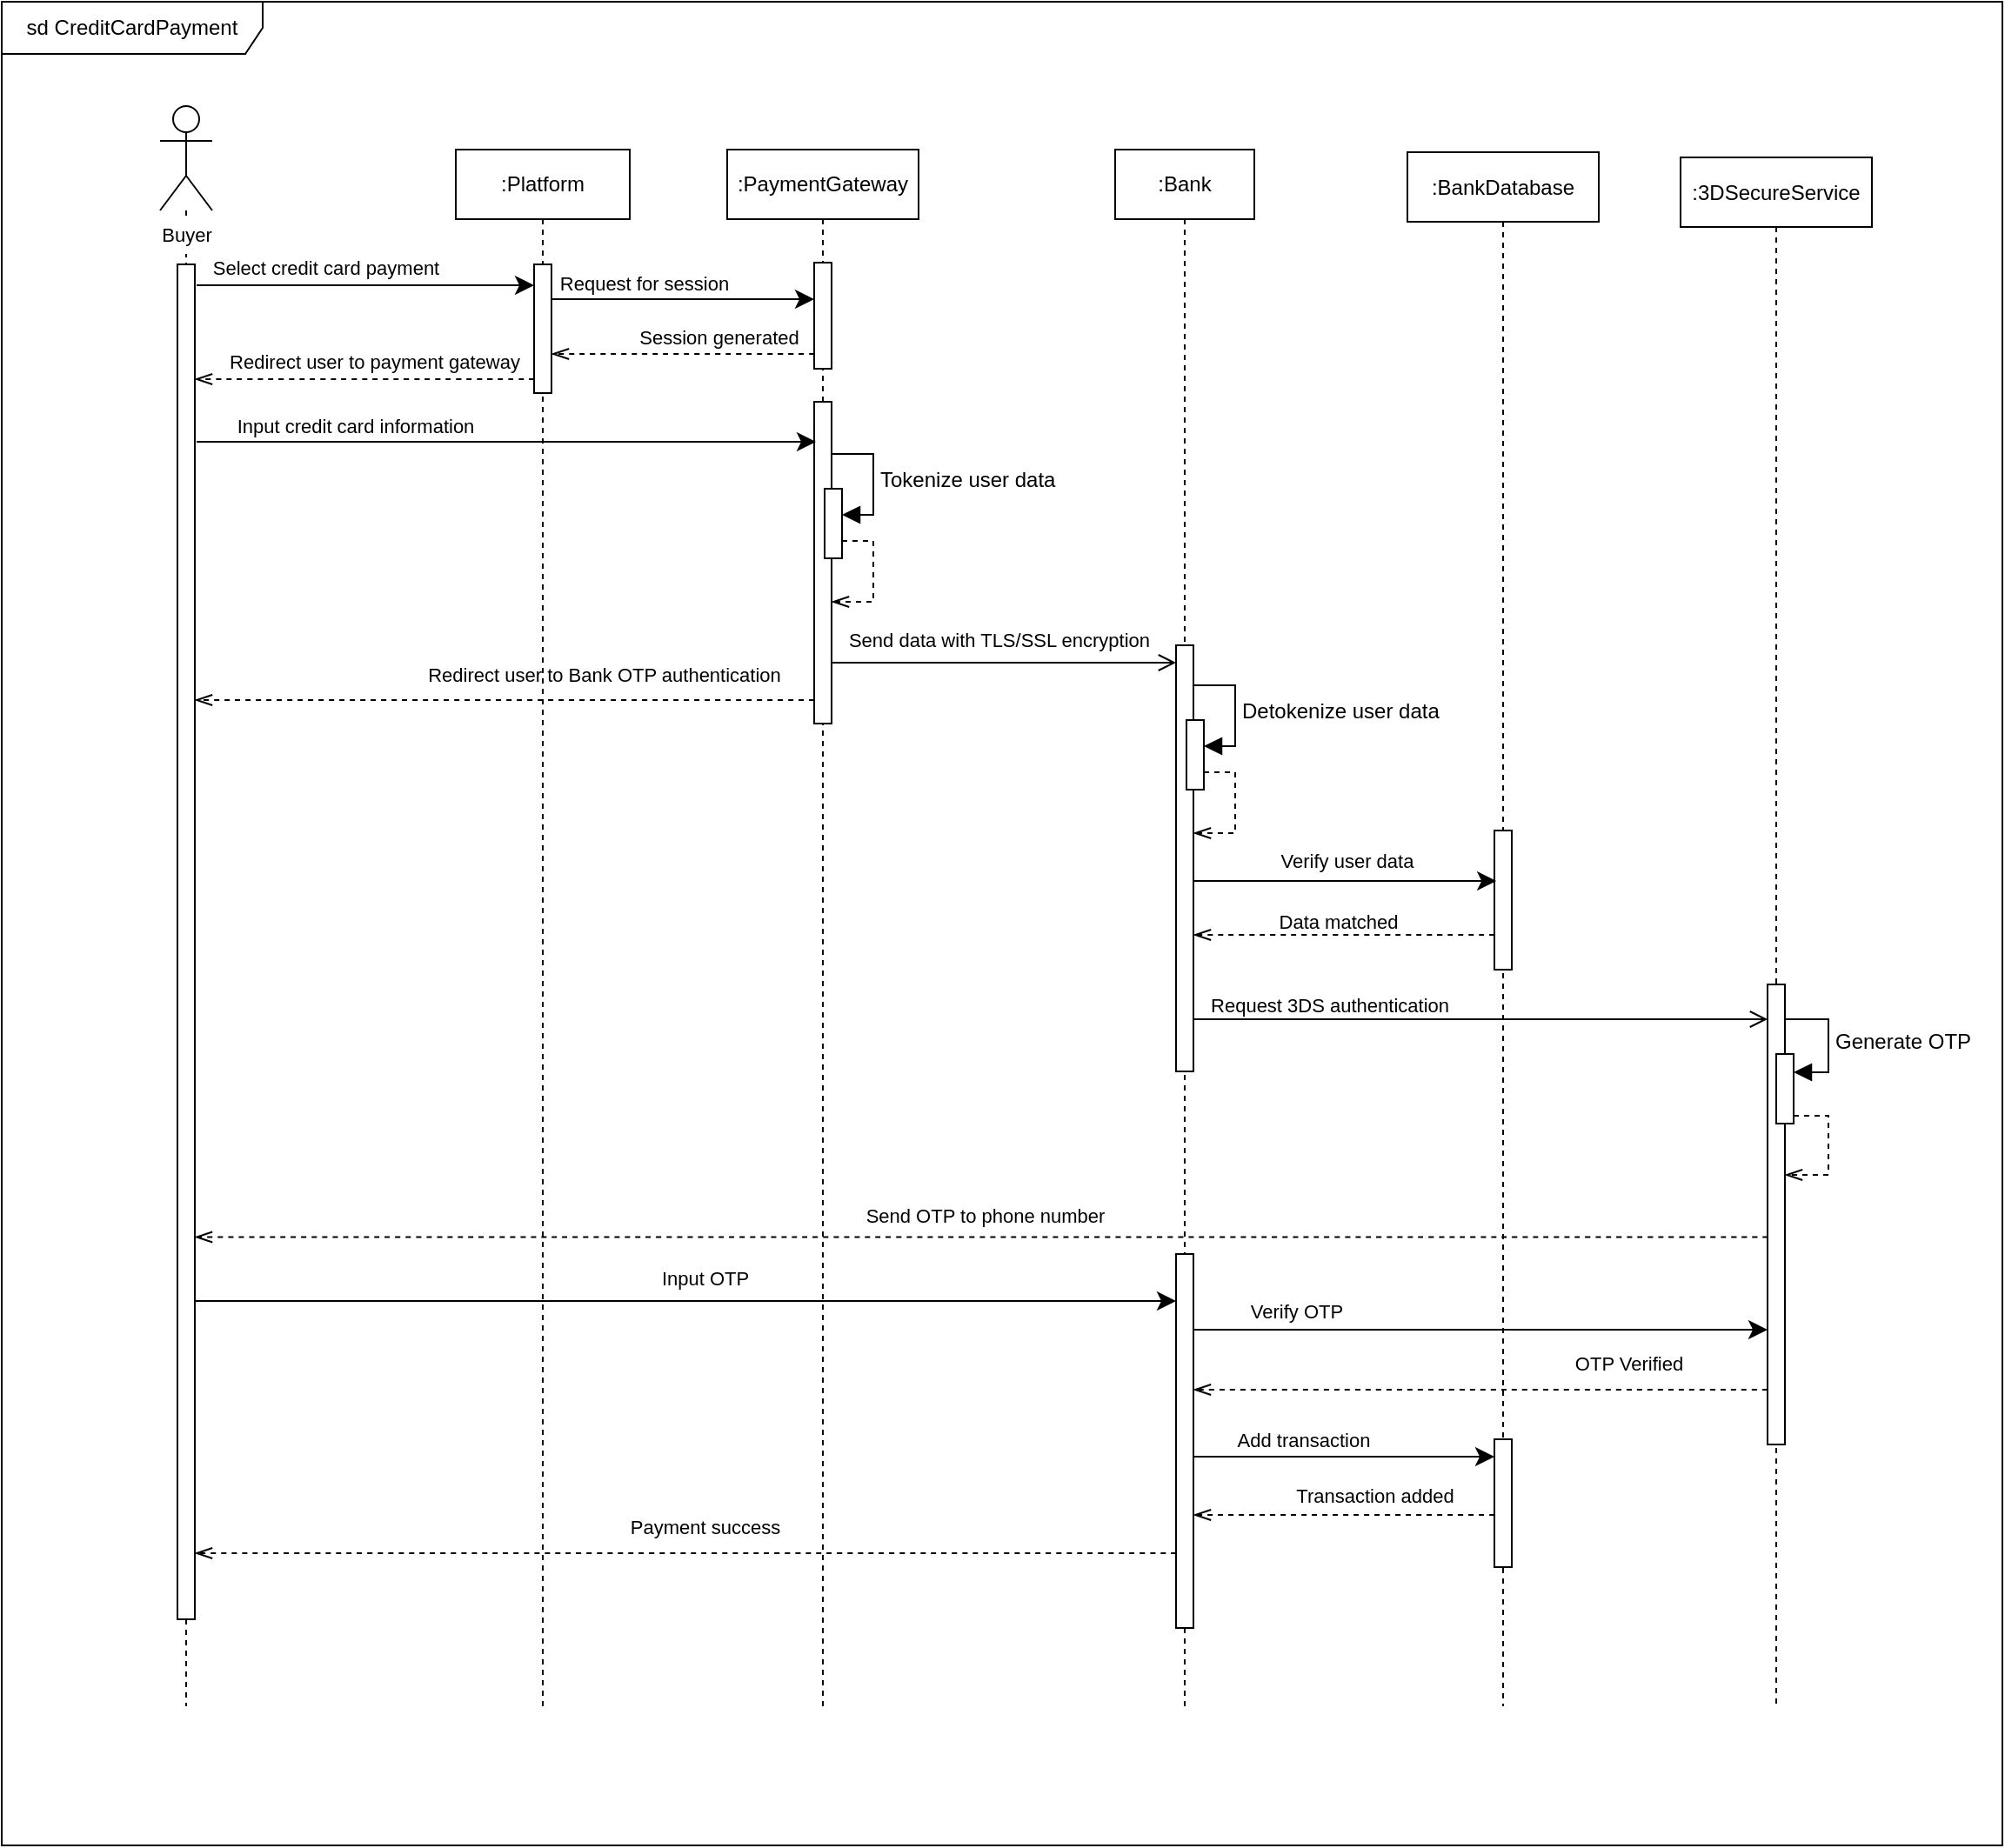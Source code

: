 <mxfile version="26.0.15">
  <diagram name="Page-1" id="2YBvvXClWsGukQMizWep">
    <mxGraphModel dx="1323" dy="848" grid="1" gridSize="10" guides="1" tooltips="1" connect="1" arrows="1" fold="1" page="1" pageScale="1" pageWidth="827" pageHeight="1169" math="0" shadow="0">
      <root>
        <mxCell id="0" />
        <mxCell id="1" parent="0" />
        <mxCell id="aM9ryv3xv72pqoxQDRHE-1" value=":Platform" style="shape=umlLifeline;perimeter=lifelinePerimeter;whiteSpace=wrap;html=1;container=0;dropTarget=0;collapsible=0;recursiveResize=0;outlineConnect=0;portConstraint=eastwest;newEdgeStyle={&quot;edgeStyle&quot;:&quot;elbowEdgeStyle&quot;,&quot;elbow&quot;:&quot;vertical&quot;,&quot;curved&quot;:0,&quot;rounded&quot;:0};" parent="1" vertex="1">
          <mxGeometry x="271" y="105" width="100" height="895" as="geometry" />
        </mxCell>
        <mxCell id="l4Q2vnecsxd_npJiP5hj-20" value="" style="html=1;points=[];perimeter=orthogonalPerimeter;outlineConnect=0;targetShapes=umlLifeline;portConstraint=eastwest;newEdgeStyle={&quot;edgeStyle&quot;:&quot;elbowEdgeStyle&quot;,&quot;elbow&quot;:&quot;vertical&quot;,&quot;curved&quot;:0,&quot;rounded&quot;:0};" vertex="1" parent="aM9ryv3xv72pqoxQDRHE-1">
          <mxGeometry x="45" y="66" width="10" height="74" as="geometry" />
        </mxCell>
        <mxCell id="aM9ryv3xv72pqoxQDRHE-5" value=":PaymentGateway" style="shape=umlLifeline;perimeter=lifelinePerimeter;whiteSpace=wrap;html=1;container=0;dropTarget=0;collapsible=0;recursiveResize=0;outlineConnect=0;portConstraint=eastwest;newEdgeStyle={&quot;edgeStyle&quot;:&quot;elbowEdgeStyle&quot;,&quot;elbow&quot;:&quot;vertical&quot;,&quot;curved&quot;:0,&quot;rounded&quot;:0};" parent="1" vertex="1">
          <mxGeometry x="427" y="105" width="110" height="895" as="geometry" />
        </mxCell>
        <mxCell id="l4Q2vnecsxd_npJiP5hj-24" value="" style="html=1;points=[];perimeter=orthogonalPerimeter;outlineConnect=0;targetShapes=umlLifeline;portConstraint=eastwest;newEdgeStyle={&quot;edgeStyle&quot;:&quot;elbowEdgeStyle&quot;,&quot;elbow&quot;:&quot;vertical&quot;,&quot;curved&quot;:0,&quot;rounded&quot;:0};" vertex="1" parent="aM9ryv3xv72pqoxQDRHE-5">
          <mxGeometry x="50" y="145" width="10" height="185" as="geometry" />
        </mxCell>
        <mxCell id="l4Q2vnecsxd_npJiP5hj-1" value="sd CreditCardPayment" style="shape=umlFrame;whiteSpace=wrap;html=1;pointerEvents=0;width=150;height=30;" vertex="1" parent="1">
          <mxGeometry x="10" y="20" width="1150" height="1060" as="geometry" />
        </mxCell>
        <mxCell id="l4Q2vnecsxd_npJiP5hj-11" value="" style="shape=umlLifeline;perimeter=lifelinePerimeter;whiteSpace=wrap;html=1;container=1;dropTarget=0;collapsible=0;recursiveResize=0;outlineConnect=0;portConstraint=eastwest;newEdgeStyle={&quot;curved&quot;:0,&quot;rounded&quot;:0};participant=umlActor;size=60;" vertex="1" parent="1">
          <mxGeometry x="101" y="80" width="30" height="920" as="geometry" />
        </mxCell>
        <mxCell id="l4Q2vnecsxd_npJiP5hj-15" value="" style="html=1;points=[];perimeter=orthogonalPerimeter;outlineConnect=0;targetShapes=umlLifeline;portConstraint=eastwest;newEdgeStyle={&quot;edgeStyle&quot;:&quot;elbowEdgeStyle&quot;,&quot;elbow&quot;:&quot;vertical&quot;,&quot;curved&quot;:0,&quot;rounded&quot;:0};" vertex="1" parent="l4Q2vnecsxd_npJiP5hj-11">
          <mxGeometry x="10" y="91" width="10" height="779" as="geometry" />
        </mxCell>
        <mxCell id="l4Q2vnecsxd_npJiP5hj-17" value="" style="rounded=0;whiteSpace=wrap;html=1;fillColor=default;strokeColor=none;" vertex="1" parent="1">
          <mxGeometry x="101" y="145" width="30" height="20" as="geometry" />
        </mxCell>
        <mxCell id="l4Q2vnecsxd_npJiP5hj-16" value="&lt;font style=&quot;font-size: 11px;&quot;&gt;Buyer&lt;/font&gt;" style="text;html=1;align=center;verticalAlign=middle;resizable=0;points=[];autosize=1;strokeColor=none;fillColor=none;fontSize=16;" vertex="1" parent="1">
          <mxGeometry x="91" y="137" width="50" height="30" as="geometry" />
        </mxCell>
        <mxCell id="l4Q2vnecsxd_npJiP5hj-18" value=":Bank" style="shape=umlLifeline;perimeter=lifelinePerimeter;whiteSpace=wrap;html=1;container=0;dropTarget=0;collapsible=0;recursiveResize=0;outlineConnect=0;portConstraint=eastwest;newEdgeStyle={&quot;edgeStyle&quot;:&quot;elbowEdgeStyle&quot;,&quot;elbow&quot;:&quot;vertical&quot;,&quot;curved&quot;:0,&quot;rounded&quot;:0};" vertex="1" parent="1">
          <mxGeometry x="650" y="105" width="80" height="895" as="geometry" />
        </mxCell>
        <mxCell id="l4Q2vnecsxd_npJiP5hj-40" value="" style="html=1;points=[];perimeter=orthogonalPerimeter;outlineConnect=0;targetShapes=umlLifeline;portConstraint=eastwest;newEdgeStyle={&quot;edgeStyle&quot;:&quot;elbowEdgeStyle&quot;,&quot;elbow&quot;:&quot;vertical&quot;,&quot;curved&quot;:0,&quot;rounded&quot;:0};" vertex="1" parent="l4Q2vnecsxd_npJiP5hj-18">
          <mxGeometry x="35" y="285" width="10" height="245" as="geometry" />
        </mxCell>
        <mxCell id="l4Q2vnecsxd_npJiP5hj-44" value="" style="html=1;points=[[0,0,0,0,5],[0,1,0,0,-5],[1,0,0,0,5],[1,1,0,0,-5]];perimeter=orthogonalPerimeter;outlineConnect=0;targetShapes=umlLifeline;portConstraint=eastwest;newEdgeStyle={&quot;curved&quot;:0,&quot;rounded&quot;:0};" vertex="1" parent="l4Q2vnecsxd_npJiP5hj-18">
          <mxGeometry x="41" y="328" width="10" height="40" as="geometry" />
        </mxCell>
        <mxCell id="l4Q2vnecsxd_npJiP5hj-45" value="Detokenize user data" style="html=1;align=left;spacingLeft=2;endArrow=block;rounded=0;edgeStyle=orthogonalEdgeStyle;curved=0;rounded=0;fontSize=12;startSize=8;endSize=8;" edge="1" parent="l4Q2vnecsxd_npJiP5hj-18" target="l4Q2vnecsxd_npJiP5hj-44">
          <mxGeometry x="0.008" relative="1" as="geometry">
            <mxPoint x="45" y="308" as="sourcePoint" />
            <Array as="points">
              <mxPoint x="69" y="308" />
              <mxPoint x="69" y="343" />
            </Array>
            <mxPoint as="offset" />
          </mxGeometry>
        </mxCell>
        <mxCell id="l4Q2vnecsxd_npJiP5hj-46" value="" style="html=1;align=left;spacingLeft=2;endArrow=openThin;rounded=0;edgeStyle=orthogonalEdgeStyle;curved=0;rounded=0;fontSize=12;startSize=8;endSize=8;dashed=1;endFill=0;" edge="1" parent="l4Q2vnecsxd_npJiP5hj-18">
          <mxGeometry x="-0.011" y="54" relative="1" as="geometry">
            <mxPoint x="51" y="358" as="sourcePoint" />
            <Array as="points">
              <mxPoint x="69" y="358" />
              <mxPoint x="69" y="393" />
            </Array>
            <mxPoint x="45" y="393" as="targetPoint" />
            <mxPoint as="offset" />
          </mxGeometry>
        </mxCell>
        <mxCell id="l4Q2vnecsxd_npJiP5hj-104" value="" style="html=1;points=[];perimeter=orthogonalPerimeter;outlineConnect=0;targetShapes=umlLifeline;portConstraint=eastwest;newEdgeStyle={&quot;edgeStyle&quot;:&quot;elbowEdgeStyle&quot;,&quot;elbow&quot;:&quot;vertical&quot;,&quot;curved&quot;:0,&quot;rounded&quot;:0};" vertex="1" parent="l4Q2vnecsxd_npJiP5hj-18">
          <mxGeometry x="35" y="635" width="10" height="215" as="geometry" />
        </mxCell>
        <mxCell id="l4Q2vnecsxd_npJiP5hj-19" value=":3DSecureService" style="shape=umlLifeline;perimeter=lifelinePerimeter;whiteSpace=wrap;html=1;container=0;dropTarget=0;collapsible=0;recursiveResize=0;outlineConnect=0;portConstraint=eastwest;newEdgeStyle={&quot;edgeStyle&quot;:&quot;elbowEdgeStyle&quot;,&quot;elbow&quot;:&quot;vertical&quot;,&quot;curved&quot;:0,&quot;rounded&quot;:0};" vertex="1" parent="1">
          <mxGeometry x="975" y="109.5" width="110" height="890.5" as="geometry" />
        </mxCell>
        <mxCell id="l4Q2vnecsxd_npJiP5hj-57" value="" style="html=1;points=[];perimeter=orthogonalPerimeter;outlineConnect=0;targetShapes=umlLifeline;portConstraint=eastwest;newEdgeStyle={&quot;edgeStyle&quot;:&quot;elbowEdgeStyle&quot;,&quot;elbow&quot;:&quot;vertical&quot;,&quot;curved&quot;:0,&quot;rounded&quot;:0};" vertex="1" parent="l4Q2vnecsxd_npJiP5hj-19">
          <mxGeometry x="50" y="475.5" width="10" height="264.5" as="geometry" />
        </mxCell>
        <mxCell id="l4Q2vnecsxd_npJiP5hj-91" value="" style="html=1;points=[[0,0,0,0,5],[0,1,0,0,-5],[1,0,0,0,5],[1,1,0,0,-5]];perimeter=orthogonalPerimeter;outlineConnect=0;targetShapes=umlLifeline;portConstraint=eastwest;newEdgeStyle={&quot;curved&quot;:0,&quot;rounded&quot;:0};" vertex="1" parent="l4Q2vnecsxd_npJiP5hj-19">
          <mxGeometry x="55" y="515.5" width="10" height="40" as="geometry" />
        </mxCell>
        <mxCell id="l4Q2vnecsxd_npJiP5hj-92" value="Generate OTP" style="html=1;align=left;spacingLeft=2;endArrow=block;rounded=0;edgeStyle=orthogonalEdgeStyle;curved=0;rounded=0;fontSize=12;startSize=8;endSize=8;" edge="1" target="l4Q2vnecsxd_npJiP5hj-91" parent="l4Q2vnecsxd_npJiP5hj-19">
          <mxGeometry relative="1" as="geometry">
            <mxPoint x="60" y="495.5" as="sourcePoint" />
            <Array as="points">
              <mxPoint x="85" y="495" />
              <mxPoint x="85" y="526" />
            </Array>
          </mxGeometry>
        </mxCell>
        <mxCell id="l4Q2vnecsxd_npJiP5hj-93" value="" style="html=1;align=left;spacingLeft=2;endArrow=openThin;rounded=0;edgeStyle=orthogonalEdgeStyle;curved=0;rounded=0;fontSize=12;startSize=8;endSize=8;dashed=1;endFill=0;" edge="1" parent="l4Q2vnecsxd_npJiP5hj-19" source="l4Q2vnecsxd_npJiP5hj-91" target="l4Q2vnecsxd_npJiP5hj-57">
          <mxGeometry x="-0.011" y="54" relative="1" as="geometry">
            <mxPoint x="71" y="550.5" as="sourcePoint" />
            <Array as="points">
              <mxPoint x="85" y="551" />
              <mxPoint x="85" y="585" />
            </Array>
            <mxPoint x="65" y="585.5" as="targetPoint" />
            <mxPoint as="offset" />
          </mxGeometry>
        </mxCell>
        <mxCell id="l4Q2vnecsxd_npJiP5hj-21" value="" style="endArrow=classic;html=1;rounded=0;fontSize=12;startSize=8;endSize=8;curved=1;" edge="1" parent="1" target="l4Q2vnecsxd_npJiP5hj-20">
          <mxGeometry width="50" height="50" relative="1" as="geometry">
            <mxPoint x="122.0" y="183" as="sourcePoint" />
            <mxPoint x="281" y="183" as="targetPoint" />
          </mxGeometry>
        </mxCell>
        <mxCell id="l4Q2vnecsxd_npJiP5hj-23" value="&lt;span style=&quot;font-size: 11px;&quot;&gt;Select credit card payment&lt;/span&gt;" style="text;html=1;align=center;verticalAlign=middle;resizable=0;points=[];autosize=1;strokeColor=none;fillColor=none;fontSize=16;" vertex="1" parent="1">
          <mxGeometry x="121" y="156" width="150" height="30" as="geometry" />
        </mxCell>
        <mxCell id="l4Q2vnecsxd_npJiP5hj-26" value="&lt;span style=&quot;font-size: 11px;&quot;&gt;Redirect user to payment gateway&lt;/span&gt;" style="text;html=1;align=center;verticalAlign=middle;resizable=0;points=[];autosize=1;strokeColor=none;fillColor=none;fontSize=16;" vertex="1" parent="1">
          <mxGeometry x="129" y="210" width="190" height="30" as="geometry" />
        </mxCell>
        <mxCell id="l4Q2vnecsxd_npJiP5hj-27" value="" style="endArrow=openThin;html=1;rounded=0;fontSize=12;startSize=8;endSize=8;curved=1;dashed=1;endFill=0;" edge="1" parent="1">
          <mxGeometry width="50" height="50" relative="1" as="geometry">
            <mxPoint x="316" y="237" as="sourcePoint" />
            <mxPoint x="121" y="237" as="targetPoint" />
          </mxGeometry>
        </mxCell>
        <mxCell id="l4Q2vnecsxd_npJiP5hj-28" value="" style="endArrow=classic;html=1;rounded=0;fontSize=12;startSize=8;endSize=8;curved=1;" edge="1" parent="1">
          <mxGeometry width="50" height="50" relative="1" as="geometry">
            <mxPoint x="122" y="273" as="sourcePoint" />
            <mxPoint x="478" y="273" as="targetPoint" />
          </mxGeometry>
        </mxCell>
        <mxCell id="l4Q2vnecsxd_npJiP5hj-29" value="&lt;span style=&quot;font-size: 11px;&quot;&gt;Input credit card information&lt;/span&gt;" style="text;html=1;align=center;verticalAlign=middle;resizable=0;points=[];autosize=1;strokeColor=none;fillColor=none;fontSize=16;" vertex="1" parent="1">
          <mxGeometry x="133" y="247" width="160" height="30" as="geometry" />
        </mxCell>
        <mxCell id="l4Q2vnecsxd_npJiP5hj-31" value="" style="html=1;points=[[0,0,0,0,5],[0,1,0,0,-5],[1,0,0,0,5],[1,1,0,0,-5]];perimeter=orthogonalPerimeter;outlineConnect=0;targetShapes=umlLifeline;portConstraint=eastwest;newEdgeStyle={&quot;curved&quot;:0,&quot;rounded&quot;:0};" vertex="1" parent="1">
          <mxGeometry x="483" y="300" width="10" height="40" as="geometry" />
        </mxCell>
        <mxCell id="l4Q2vnecsxd_npJiP5hj-32" value="Tokenize user data" style="html=1;align=left;spacingLeft=2;endArrow=block;rounded=0;edgeStyle=orthogonalEdgeStyle;curved=0;rounded=0;fontSize=12;startSize=8;endSize=8;" edge="1" target="l4Q2vnecsxd_npJiP5hj-31" parent="1">
          <mxGeometry x="0.008" relative="1" as="geometry">
            <mxPoint x="487" y="280" as="sourcePoint" />
            <Array as="points">
              <mxPoint x="511" y="280" />
              <mxPoint x="511" y="315" />
            </Array>
            <mxPoint as="offset" />
          </mxGeometry>
        </mxCell>
        <mxCell id="l4Q2vnecsxd_npJiP5hj-33" value="" style="html=1;align=left;spacingLeft=2;endArrow=openThin;rounded=0;edgeStyle=orthogonalEdgeStyle;curved=0;rounded=0;fontSize=12;startSize=8;endSize=8;dashed=1;endFill=0;" edge="1" parent="1">
          <mxGeometry x="-0.011" y="54" relative="1" as="geometry">
            <mxPoint x="493" y="330" as="sourcePoint" />
            <Array as="points">
              <mxPoint x="511" y="330" />
              <mxPoint x="511" y="365" />
            </Array>
            <mxPoint x="487" y="365" as="targetPoint" />
            <mxPoint as="offset" />
          </mxGeometry>
        </mxCell>
        <mxCell id="l4Q2vnecsxd_npJiP5hj-41" value="" style="endArrow=open;html=1;rounded=0;fontSize=12;startSize=8;endSize=8;curved=1;endFill=0;" edge="1" parent="1" target="l4Q2vnecsxd_npJiP5hj-40">
          <mxGeometry width="50" height="50" relative="1" as="geometry">
            <mxPoint x="487" y="400" as="sourcePoint" />
            <mxPoint x="624" y="400" as="targetPoint" />
          </mxGeometry>
        </mxCell>
        <mxCell id="l4Q2vnecsxd_npJiP5hj-42" value="&lt;span style=&quot;font-size: 11px;&quot;&gt;Send data with TLS/SSL encryption&lt;/span&gt;" style="text;html=1;align=center;verticalAlign=middle;resizable=0;points=[];autosize=1;strokeColor=none;fillColor=none;fontSize=16;" vertex="1" parent="1">
          <mxGeometry x="483" y="370" width="200" height="30" as="geometry" />
        </mxCell>
        <mxCell id="l4Q2vnecsxd_npJiP5hj-49" value=":BankDatabase" style="shape=umlLifeline;perimeter=lifelinePerimeter;whiteSpace=wrap;html=1;container=0;dropTarget=0;collapsible=0;recursiveResize=0;outlineConnect=0;portConstraint=eastwest;newEdgeStyle={&quot;edgeStyle&quot;:&quot;elbowEdgeStyle&quot;,&quot;elbow&quot;:&quot;vertical&quot;,&quot;curved&quot;:0,&quot;rounded&quot;:0};" vertex="1" parent="1">
          <mxGeometry x="818" y="106.5" width="110" height="893.5" as="geometry" />
        </mxCell>
        <mxCell id="l4Q2vnecsxd_npJiP5hj-50" value="" style="html=1;points=[];perimeter=orthogonalPerimeter;outlineConnect=0;targetShapes=umlLifeline;portConstraint=eastwest;newEdgeStyle={&quot;edgeStyle&quot;:&quot;elbowEdgeStyle&quot;,&quot;elbow&quot;:&quot;vertical&quot;,&quot;curved&quot;:0,&quot;rounded&quot;:0};" vertex="1" parent="l4Q2vnecsxd_npJiP5hj-49">
          <mxGeometry x="50" y="390" width="10" height="80" as="geometry" />
        </mxCell>
        <mxCell id="l4Q2vnecsxd_npJiP5hj-109" value="" style="html=1;points=[];perimeter=orthogonalPerimeter;outlineConnect=0;targetShapes=umlLifeline;portConstraint=eastwest;newEdgeStyle={&quot;edgeStyle&quot;:&quot;elbowEdgeStyle&quot;,&quot;elbow&quot;:&quot;vertical&quot;,&quot;curved&quot;:0,&quot;rounded&quot;:0};" vertex="1" parent="l4Q2vnecsxd_npJiP5hj-49">
          <mxGeometry x="50" y="740" width="10" height="73.5" as="geometry" />
        </mxCell>
        <mxCell id="l4Q2vnecsxd_npJiP5hj-51" value="" style="endArrow=classic;html=1;rounded=0;fontSize=12;startSize=8;endSize=8;curved=1;entryX=0.108;entryY=0.363;entryDx=0;entryDy=0;entryPerimeter=0;" edge="1" parent="1" source="l4Q2vnecsxd_npJiP5hj-40" target="l4Q2vnecsxd_npJiP5hj-50">
          <mxGeometry width="50" height="50" relative="1" as="geometry">
            <mxPoint x="695" y="522.97" as="sourcePoint" />
            <mxPoint x="881" y="522.97" as="targetPoint" />
          </mxGeometry>
        </mxCell>
        <mxCell id="l4Q2vnecsxd_npJiP5hj-52" value="&lt;span style=&quot;font-size: 11px;&quot;&gt;Verify user data&lt;/span&gt;" style="text;html=1;align=center;verticalAlign=middle;resizable=0;points=[];autosize=1;strokeColor=none;fillColor=none;fontSize=16;" vertex="1" parent="1">
          <mxGeometry x="733" y="497" width="100" height="30" as="geometry" />
        </mxCell>
        <mxCell id="l4Q2vnecsxd_npJiP5hj-55" value="" style="endArrow=openThin;html=1;rounded=0;fontSize=12;startSize=8;endSize=8;curved=1;dashed=1;endFill=0;" edge="1" parent="1" source="l4Q2vnecsxd_npJiP5hj-50">
          <mxGeometry width="50" height="50" relative="1" as="geometry">
            <mxPoint x="881" y="556.5" as="sourcePoint" />
            <mxPoint x="695" y="556.5" as="targetPoint" />
          </mxGeometry>
        </mxCell>
        <mxCell id="l4Q2vnecsxd_npJiP5hj-56" value="&lt;span style=&quot;font-size: 11px;&quot;&gt;Data matched&lt;/span&gt;" style="text;html=1;align=center;verticalAlign=middle;resizable=0;points=[];autosize=1;strokeColor=none;fillColor=none;fontSize=16;" vertex="1" parent="1">
          <mxGeometry x="733" y="532" width="90" height="30" as="geometry" />
        </mxCell>
        <mxCell id="l4Q2vnecsxd_npJiP5hj-58" value="" style="endArrow=open;html=1;rounded=0;fontSize=12;startSize=8;endSize=8;curved=1;endFill=0;" edge="1" parent="1">
          <mxGeometry width="50" height="50" relative="1" as="geometry">
            <mxPoint x="695" y="605" as="sourcePoint" />
            <mxPoint x="1025" y="605" as="targetPoint" />
          </mxGeometry>
        </mxCell>
        <mxCell id="l4Q2vnecsxd_npJiP5hj-60" value="&lt;span style=&quot;font-size: 11px;&quot;&gt;Request 3DS authentication&lt;/span&gt;" style="text;html=1;align=center;verticalAlign=middle;resizable=0;points=[];autosize=1;strokeColor=none;fillColor=none;fontSize=16;" vertex="1" parent="1">
          <mxGeometry x="693" y="580" width="160" height="30" as="geometry" />
        </mxCell>
        <mxCell id="l4Q2vnecsxd_npJiP5hj-94" value="" style="endArrow=openThin;html=1;rounded=0;fontSize=12;startSize=8;endSize=8;curved=1;dashed=1;endFill=0;" edge="1" parent="1">
          <mxGeometry width="50" height="50" relative="1" as="geometry">
            <mxPoint x="1025" y="730.25" as="sourcePoint" />
            <mxPoint x="121" y="730.25" as="targetPoint" />
          </mxGeometry>
        </mxCell>
        <mxCell id="l4Q2vnecsxd_npJiP5hj-95" value="&lt;span style=&quot;font-size: 11px;&quot;&gt;Send OTP to phone number&lt;/span&gt;" style="text;html=1;align=center;verticalAlign=middle;resizable=0;points=[];autosize=1;strokeColor=none;fillColor=none;fontSize=16;" vertex="1" parent="1">
          <mxGeometry x="495" y="701" width="160" height="30" as="geometry" />
        </mxCell>
        <mxCell id="l4Q2vnecsxd_npJiP5hj-98" value="" style="endArrow=openThin;html=1;rounded=0;fontSize=12;startSize=8;endSize=8;curved=1;dashed=1;endFill=0;" edge="1" parent="1">
          <mxGeometry width="50" height="50" relative="1" as="geometry">
            <mxPoint x="477" y="421.5" as="sourcePoint" />
            <mxPoint x="121" y="421.5" as="targetPoint" />
          </mxGeometry>
        </mxCell>
        <mxCell id="l4Q2vnecsxd_npJiP5hj-99" value="&lt;span style=&quot;font-size: 11px;&quot;&gt;Redirect user to Bank OTP authentication&lt;/span&gt;" style="text;html=1;align=center;verticalAlign=middle;resizable=0;points=[];autosize=1;strokeColor=none;fillColor=none;fontSize=16;" vertex="1" parent="1">
          <mxGeometry x="241" y="390" width="230" height="30" as="geometry" />
        </mxCell>
        <mxCell id="l4Q2vnecsxd_npJiP5hj-102" value="" style="endArrow=classic;html=1;rounded=0;fontSize=12;startSize=8;endSize=8;curved=1;" edge="1" parent="1">
          <mxGeometry width="50" height="50" relative="1" as="geometry">
            <mxPoint x="121" y="767" as="sourcePoint" />
            <mxPoint x="685" y="767" as="targetPoint" />
          </mxGeometry>
        </mxCell>
        <mxCell id="l4Q2vnecsxd_npJiP5hj-103" value="&lt;span style=&quot;font-size: 11px;&quot;&gt;Input OTP&lt;/span&gt;" style="text;html=1;align=center;verticalAlign=middle;resizable=0;points=[];autosize=1;strokeColor=none;fillColor=none;fontSize=16;" vertex="1" parent="1">
          <mxGeometry x="379" y="737" width="70" height="30" as="geometry" />
        </mxCell>
        <mxCell id="l4Q2vnecsxd_npJiP5hj-105" value="" style="endArrow=classic;html=1;rounded=0;fontSize=12;startSize=8;endSize=8;curved=1;" edge="1" parent="1">
          <mxGeometry width="50" height="50" relative="1" as="geometry">
            <mxPoint x="695" y="783.5" as="sourcePoint" />
            <mxPoint x="1025" y="783.5" as="targetPoint" />
          </mxGeometry>
        </mxCell>
        <mxCell id="l4Q2vnecsxd_npJiP5hj-106" value="&lt;span style=&quot;font-size: 11px;&quot;&gt;Verify OTP&lt;/span&gt;" style="text;html=1;align=center;verticalAlign=middle;resizable=0;points=[];autosize=1;strokeColor=none;fillColor=none;fontSize=16;" vertex="1" parent="1">
          <mxGeometry x="714" y="756" width="80" height="30" as="geometry" />
        </mxCell>
        <mxCell id="l4Q2vnecsxd_npJiP5hj-107" value="" style="endArrow=openThin;html=1;rounded=0;fontSize=12;startSize=8;endSize=8;curved=1;dashed=1;endFill=0;" edge="1" parent="1">
          <mxGeometry width="50" height="50" relative="1" as="geometry">
            <mxPoint x="1025" y="818" as="sourcePoint" />
            <mxPoint x="695" y="818" as="targetPoint" />
            <Array as="points">
              <mxPoint x="800" y="818" />
            </Array>
          </mxGeometry>
        </mxCell>
        <mxCell id="l4Q2vnecsxd_npJiP5hj-108" value="&lt;span style=&quot;font-size: 11px;&quot;&gt;OTP Verified&lt;/span&gt;" style="text;html=1;align=center;verticalAlign=middle;resizable=0;points=[];autosize=1;strokeColor=none;fillColor=none;fontSize=16;" vertex="1" parent="1">
          <mxGeometry x="900" y="786" width="90" height="30" as="geometry" />
        </mxCell>
        <mxCell id="l4Q2vnecsxd_npJiP5hj-110" value="" style="endArrow=classic;html=1;rounded=0;fontSize=12;startSize=8;endSize=8;curved=1;" edge="1" parent="1">
          <mxGeometry width="50" height="50" relative="1" as="geometry">
            <mxPoint x="695" y="856.5" as="sourcePoint" />
            <mxPoint x="868" y="856.5" as="targetPoint" />
          </mxGeometry>
        </mxCell>
        <mxCell id="l4Q2vnecsxd_npJiP5hj-111" value="&lt;span style=&quot;font-size: 11px;&quot;&gt;Add transaction&lt;/span&gt;" style="text;html=1;align=center;verticalAlign=middle;resizable=0;points=[];autosize=1;strokeColor=none;fillColor=none;fontSize=16;" vertex="1" parent="1">
          <mxGeometry x="708" y="830" width="100" height="30" as="geometry" />
        </mxCell>
        <mxCell id="l4Q2vnecsxd_npJiP5hj-112" value="" style="endArrow=openThin;html=1;rounded=0;fontSize=12;startSize=8;endSize=8;curved=1;dashed=1;endFill=0;" edge="1" parent="1" source="l4Q2vnecsxd_npJiP5hj-109" target="l4Q2vnecsxd_npJiP5hj-104">
          <mxGeometry width="50" height="50" relative="1" as="geometry">
            <mxPoint x="850" y="890" as="sourcePoint" />
            <mxPoint x="710" y="890" as="targetPoint" />
            <Array as="points">
              <mxPoint x="819" y="890" />
            </Array>
          </mxGeometry>
        </mxCell>
        <mxCell id="l4Q2vnecsxd_npJiP5hj-113" value="&lt;span style=&quot;font-size: 11px;&quot;&gt;Transaction added&lt;/span&gt;" style="text;html=1;align=center;verticalAlign=middle;resizable=0;points=[];autosize=1;strokeColor=none;fillColor=none;fontSize=16;" vertex="1" parent="1">
          <mxGeometry x="744" y="862" width="110" height="30" as="geometry" />
        </mxCell>
        <mxCell id="l4Q2vnecsxd_npJiP5hj-115" value="" style="html=1;points=[];perimeter=orthogonalPerimeter;outlineConnect=0;targetShapes=umlLifeline;portConstraint=eastwest;newEdgeStyle={&quot;edgeStyle&quot;:&quot;elbowEdgeStyle&quot;,&quot;elbow&quot;:&quot;vertical&quot;,&quot;curved&quot;:0,&quot;rounded&quot;:0};" vertex="1" parent="1">
          <mxGeometry x="477" y="170" width="10" height="61" as="geometry" />
        </mxCell>
        <mxCell id="l4Q2vnecsxd_npJiP5hj-116" value="" style="endArrow=classic;html=1;rounded=0;fontSize=12;startSize=8;endSize=8;curved=1;" edge="1" parent="1">
          <mxGeometry width="50" height="50" relative="1" as="geometry">
            <mxPoint x="326" y="191" as="sourcePoint" />
            <mxPoint x="477" y="191" as="targetPoint" />
          </mxGeometry>
        </mxCell>
        <mxCell id="l4Q2vnecsxd_npJiP5hj-117" value="&lt;span style=&quot;font-size: 11px;&quot;&gt;Request for session&lt;/span&gt;" style="text;html=1;align=center;verticalAlign=middle;resizable=0;points=[];autosize=1;strokeColor=none;fillColor=none;fontSize=16;" vertex="1" parent="1">
          <mxGeometry x="319" y="165" width="120" height="30" as="geometry" />
        </mxCell>
        <mxCell id="l4Q2vnecsxd_npJiP5hj-119" value="" style="endArrow=openThin;html=1;rounded=0;fontSize=12;startSize=8;endSize=8;curved=1;dashed=1;endFill=0;" edge="1" parent="1">
          <mxGeometry width="50" height="50" relative="1" as="geometry">
            <mxPoint x="477" y="222.5" as="sourcePoint" />
            <mxPoint x="326.0" y="222.5" as="targetPoint" />
          </mxGeometry>
        </mxCell>
        <mxCell id="l4Q2vnecsxd_npJiP5hj-120" value="&lt;span style=&quot;font-size: 11px;&quot;&gt;Session generated&lt;/span&gt;" style="text;html=1;align=center;verticalAlign=middle;resizable=0;points=[];autosize=1;strokeColor=none;fillColor=none;fontSize=16;" vertex="1" parent="1">
          <mxGeometry x="362" y="196" width="120" height="30" as="geometry" />
        </mxCell>
        <mxCell id="l4Q2vnecsxd_npJiP5hj-122" value="" style="endArrow=openThin;html=1;rounded=0;fontSize=12;startSize=8;endSize=8;curved=1;dashed=1;endFill=0;" edge="1" parent="1" source="l4Q2vnecsxd_npJiP5hj-104" target="l4Q2vnecsxd_npJiP5hj-15">
          <mxGeometry width="50" height="50" relative="1" as="geometry">
            <mxPoint x="680" y="910" as="sourcePoint" />
            <mxPoint x="130" y="910" as="targetPoint" />
            <Array as="points">
              <mxPoint x="499" y="912" />
            </Array>
          </mxGeometry>
        </mxCell>
        <mxCell id="l4Q2vnecsxd_npJiP5hj-123" value="&lt;span style=&quot;font-size: 11px;&quot;&gt;Payment success&lt;/span&gt;" style="text;html=1;align=center;verticalAlign=middle;resizable=0;points=[];autosize=1;strokeColor=none;fillColor=none;fontSize=16;" vertex="1" parent="1">
          <mxGeometry x="359" y="880" width="110" height="30" as="geometry" />
        </mxCell>
      </root>
    </mxGraphModel>
  </diagram>
</mxfile>
